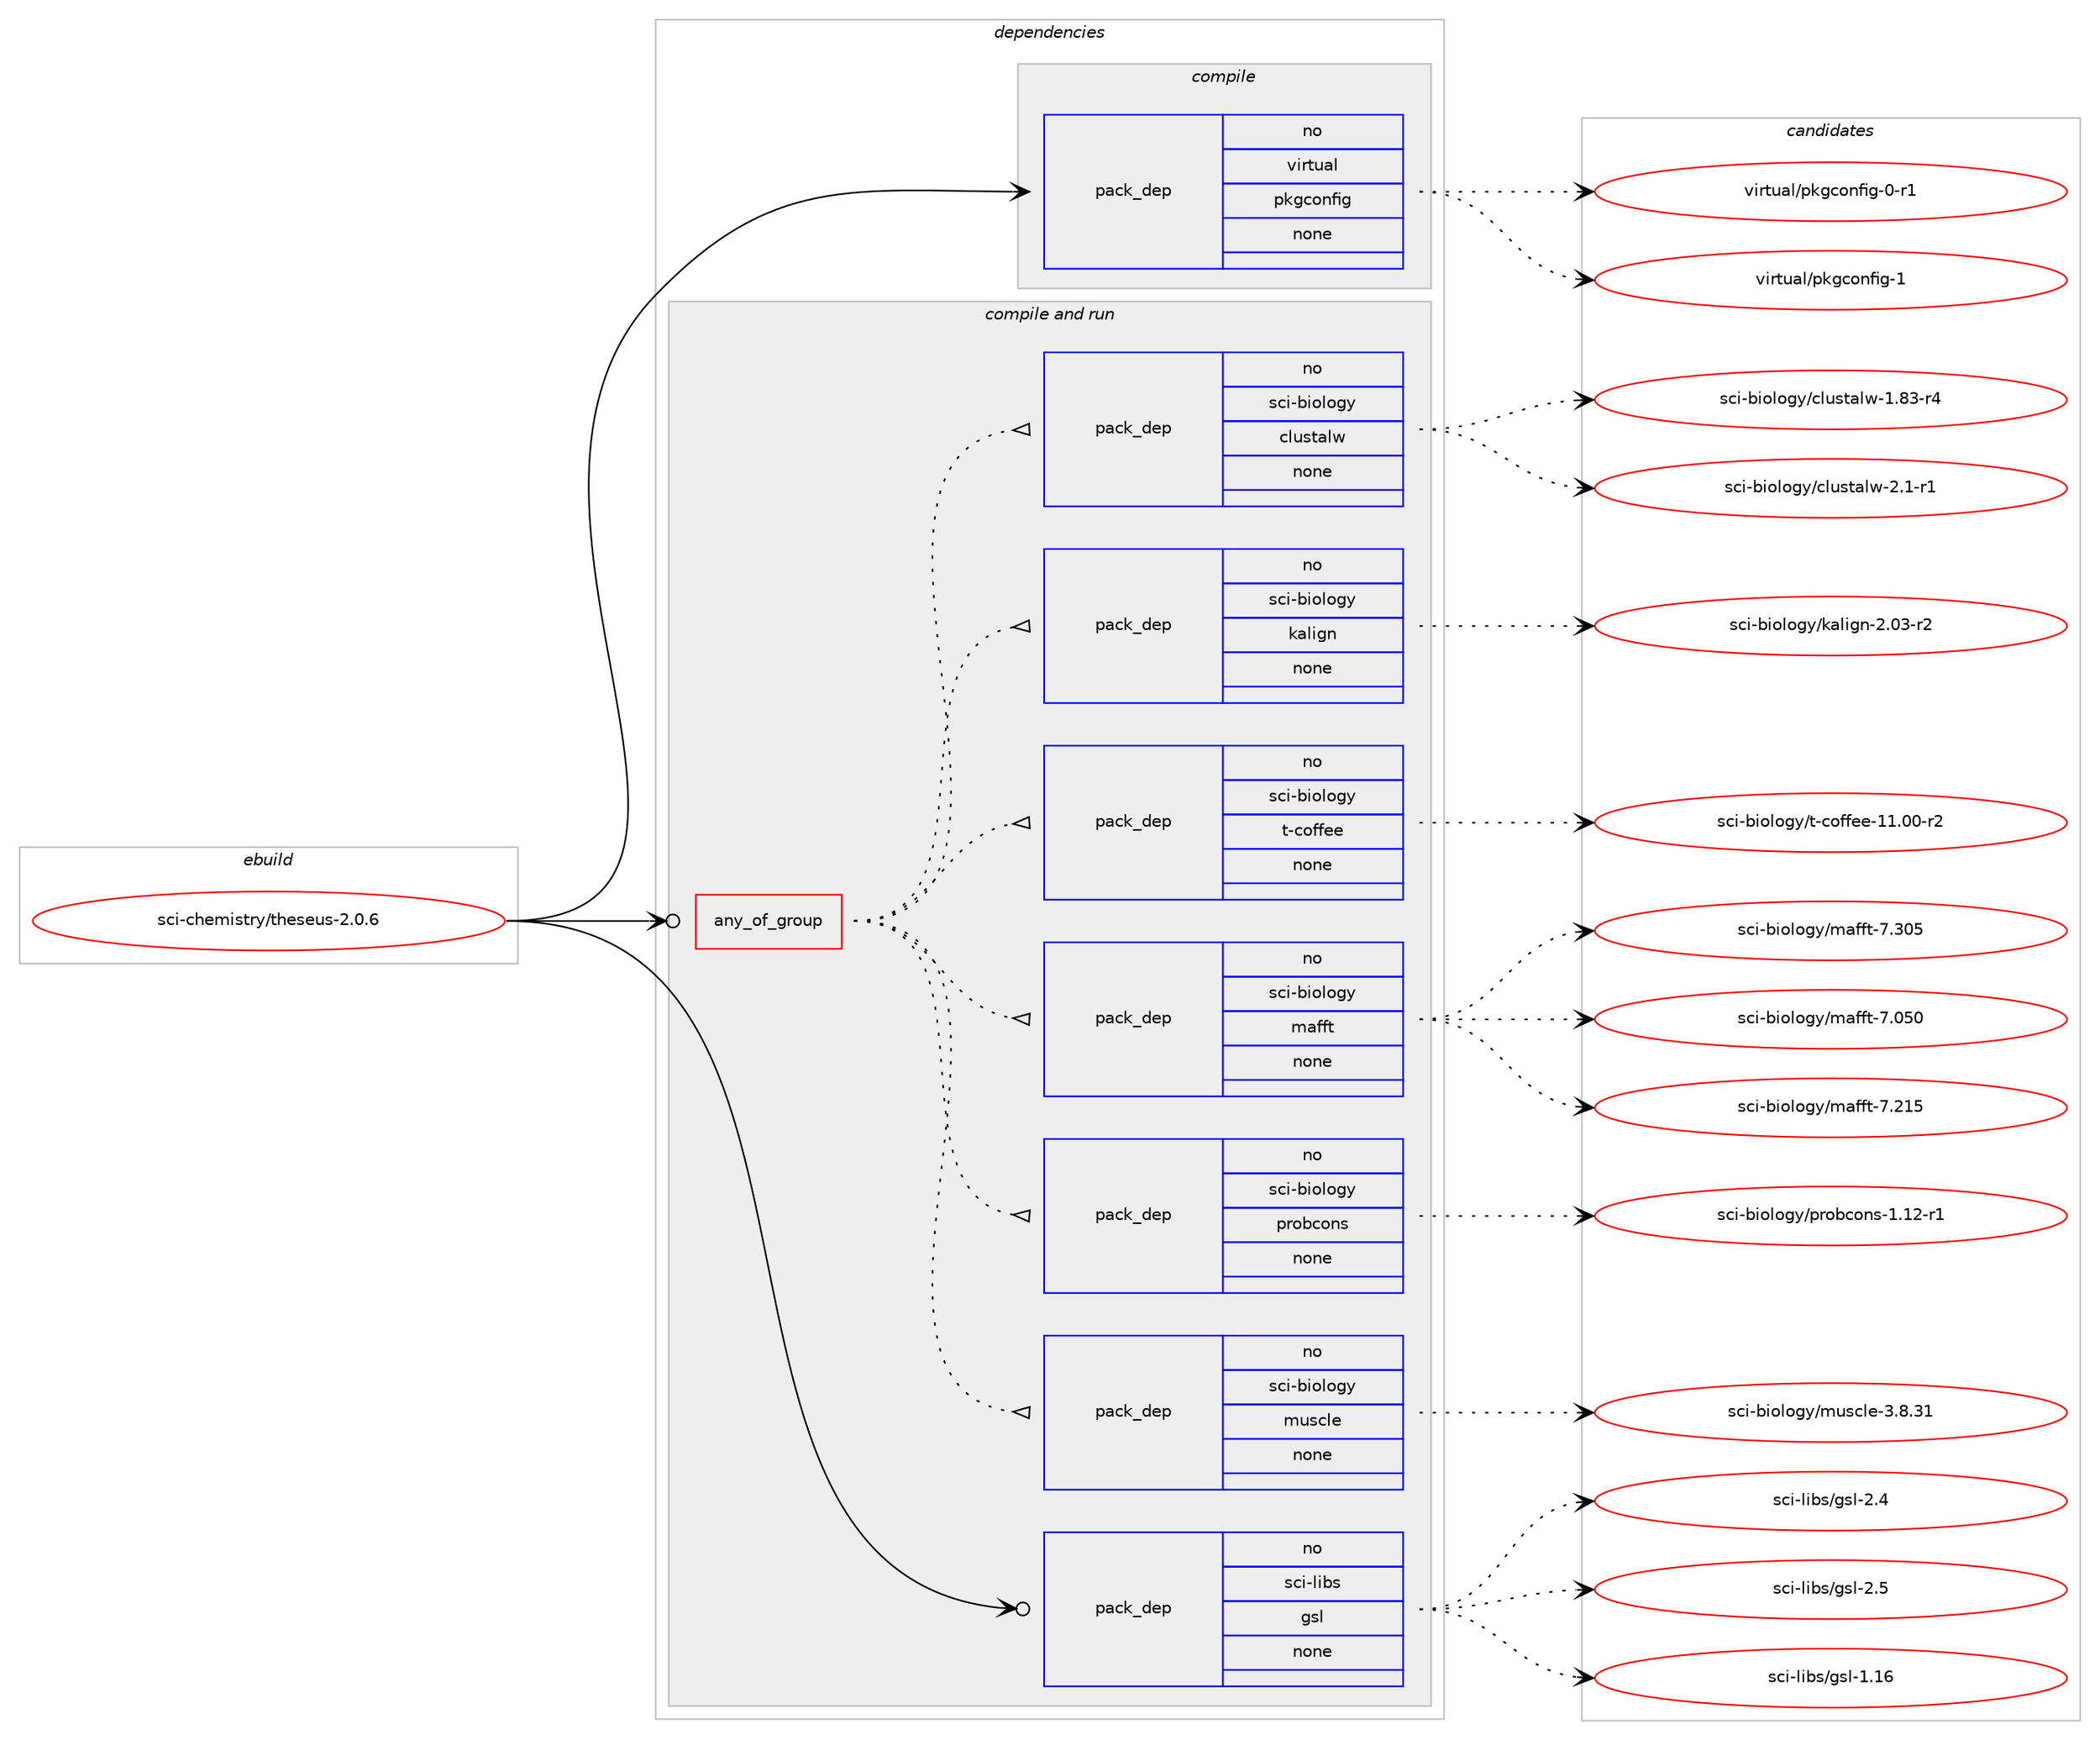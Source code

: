 digraph prolog {

# *************
# Graph options
# *************

newrank=true;
concentrate=true;
compound=true;
graph [rankdir=LR,fontname=Helvetica,fontsize=10,ranksep=1.5];#, ranksep=2.5, nodesep=0.2];
edge  [arrowhead=vee];
node  [fontname=Helvetica,fontsize=10];

# **********
# The ebuild
# **********

subgraph cluster_leftcol {
color=gray;
rank=same;
label=<<i>ebuild</i>>;
id [label="sci-chemistry/theseus-2.0.6", color=red, width=4, href="../sci-chemistry/theseus-2.0.6.svg"];
}

# ****************
# The dependencies
# ****************

subgraph cluster_midcol {
color=gray;
label=<<i>dependencies</i>>;
subgraph cluster_compile {
fillcolor="#eeeeee";
style=filled;
label=<<i>compile</i>>;
subgraph pack1208598 {
dependency1688770 [label=<<TABLE BORDER="0" CELLBORDER="1" CELLSPACING="0" CELLPADDING="4" WIDTH="220"><TR><TD ROWSPAN="6" CELLPADDING="30">pack_dep</TD></TR><TR><TD WIDTH="110">no</TD></TR><TR><TD>virtual</TD></TR><TR><TD>pkgconfig</TD></TR><TR><TD>none</TD></TR><TR><TD></TD></TR></TABLE>>, shape=none, color=blue];
}
id:e -> dependency1688770:w [weight=20,style="solid",arrowhead="vee"];
}
subgraph cluster_compileandrun {
fillcolor="#eeeeee";
style=filled;
label=<<i>compile and run</i>>;
subgraph any26804 {
dependency1688771 [label=<<TABLE BORDER="0" CELLBORDER="1" CELLSPACING="0" CELLPADDING="4"><TR><TD CELLPADDING="10">any_of_group</TD></TR></TABLE>>, shape=none, color=red];subgraph pack1208599 {
dependency1688772 [label=<<TABLE BORDER="0" CELLBORDER="1" CELLSPACING="0" CELLPADDING="4" WIDTH="220"><TR><TD ROWSPAN="6" CELLPADDING="30">pack_dep</TD></TR><TR><TD WIDTH="110">no</TD></TR><TR><TD>sci-biology</TD></TR><TR><TD>muscle</TD></TR><TR><TD>none</TD></TR><TR><TD></TD></TR></TABLE>>, shape=none, color=blue];
}
dependency1688771:e -> dependency1688772:w [weight=20,style="dotted",arrowhead="oinv"];
subgraph pack1208600 {
dependency1688773 [label=<<TABLE BORDER="0" CELLBORDER="1" CELLSPACING="0" CELLPADDING="4" WIDTH="220"><TR><TD ROWSPAN="6" CELLPADDING="30">pack_dep</TD></TR><TR><TD WIDTH="110">no</TD></TR><TR><TD>sci-biology</TD></TR><TR><TD>probcons</TD></TR><TR><TD>none</TD></TR><TR><TD></TD></TR></TABLE>>, shape=none, color=blue];
}
dependency1688771:e -> dependency1688773:w [weight=20,style="dotted",arrowhead="oinv"];
subgraph pack1208601 {
dependency1688774 [label=<<TABLE BORDER="0" CELLBORDER="1" CELLSPACING="0" CELLPADDING="4" WIDTH="220"><TR><TD ROWSPAN="6" CELLPADDING="30">pack_dep</TD></TR><TR><TD WIDTH="110">no</TD></TR><TR><TD>sci-biology</TD></TR><TR><TD>mafft</TD></TR><TR><TD>none</TD></TR><TR><TD></TD></TR></TABLE>>, shape=none, color=blue];
}
dependency1688771:e -> dependency1688774:w [weight=20,style="dotted",arrowhead="oinv"];
subgraph pack1208602 {
dependency1688775 [label=<<TABLE BORDER="0" CELLBORDER="1" CELLSPACING="0" CELLPADDING="4" WIDTH="220"><TR><TD ROWSPAN="6" CELLPADDING="30">pack_dep</TD></TR><TR><TD WIDTH="110">no</TD></TR><TR><TD>sci-biology</TD></TR><TR><TD>t-coffee</TD></TR><TR><TD>none</TD></TR><TR><TD></TD></TR></TABLE>>, shape=none, color=blue];
}
dependency1688771:e -> dependency1688775:w [weight=20,style="dotted",arrowhead="oinv"];
subgraph pack1208603 {
dependency1688776 [label=<<TABLE BORDER="0" CELLBORDER="1" CELLSPACING="0" CELLPADDING="4" WIDTH="220"><TR><TD ROWSPAN="6" CELLPADDING="30">pack_dep</TD></TR><TR><TD WIDTH="110">no</TD></TR><TR><TD>sci-biology</TD></TR><TR><TD>kalign</TD></TR><TR><TD>none</TD></TR><TR><TD></TD></TR></TABLE>>, shape=none, color=blue];
}
dependency1688771:e -> dependency1688776:w [weight=20,style="dotted",arrowhead="oinv"];
subgraph pack1208604 {
dependency1688777 [label=<<TABLE BORDER="0" CELLBORDER="1" CELLSPACING="0" CELLPADDING="4" WIDTH="220"><TR><TD ROWSPAN="6" CELLPADDING="30">pack_dep</TD></TR><TR><TD WIDTH="110">no</TD></TR><TR><TD>sci-biology</TD></TR><TR><TD>clustalw</TD></TR><TR><TD>none</TD></TR><TR><TD></TD></TR></TABLE>>, shape=none, color=blue];
}
dependency1688771:e -> dependency1688777:w [weight=20,style="dotted",arrowhead="oinv"];
}
id:e -> dependency1688771:w [weight=20,style="solid",arrowhead="odotvee"];
subgraph pack1208605 {
dependency1688778 [label=<<TABLE BORDER="0" CELLBORDER="1" CELLSPACING="0" CELLPADDING="4" WIDTH="220"><TR><TD ROWSPAN="6" CELLPADDING="30">pack_dep</TD></TR><TR><TD WIDTH="110">no</TD></TR><TR><TD>sci-libs</TD></TR><TR><TD>gsl</TD></TR><TR><TD>none</TD></TR><TR><TD></TD></TR></TABLE>>, shape=none, color=blue];
}
id:e -> dependency1688778:w [weight=20,style="solid",arrowhead="odotvee"];
}
subgraph cluster_run {
fillcolor="#eeeeee";
style=filled;
label=<<i>run</i>>;
}
}

# **************
# The candidates
# **************

subgraph cluster_choices {
rank=same;
color=gray;
label=<<i>candidates</i>>;

subgraph choice1208598 {
color=black;
nodesep=1;
choice11810511411611797108471121071039911111010210510345484511449 [label="virtual/pkgconfig-0-r1", color=red, width=4,href="../virtual/pkgconfig-0-r1.svg"];
choice1181051141161179710847112107103991111101021051034549 [label="virtual/pkgconfig-1", color=red, width=4,href="../virtual/pkgconfig-1.svg"];
dependency1688770:e -> choice11810511411611797108471121071039911111010210510345484511449:w [style=dotted,weight="100"];
dependency1688770:e -> choice1181051141161179710847112107103991111101021051034549:w [style=dotted,weight="100"];
}
subgraph choice1208599 {
color=black;
nodesep=1;
choice115991054598105111108111103121471091171159910810145514656465149 [label="sci-biology/muscle-3.8.31", color=red, width=4,href="../sci-biology/muscle-3.8.31.svg"];
dependency1688772:e -> choice115991054598105111108111103121471091171159910810145514656465149:w [style=dotted,weight="100"];
}
subgraph choice1208600 {
color=black;
nodesep=1;
choice11599105459810511110811110312147112114111989911111011545494649504511449 [label="sci-biology/probcons-1.12-r1", color=red, width=4,href="../sci-biology/probcons-1.12-r1.svg"];
dependency1688773:e -> choice11599105459810511110811110312147112114111989911111011545494649504511449:w [style=dotted,weight="100"];
}
subgraph choice1208601 {
color=black;
nodesep=1;
choice1159910545981051111081111031214710997102102116455546485348 [label="sci-biology/mafft-7.050", color=red, width=4,href="../sci-biology/mafft-7.050.svg"];
choice1159910545981051111081111031214710997102102116455546504953 [label="sci-biology/mafft-7.215", color=red, width=4,href="../sci-biology/mafft-7.215.svg"];
choice1159910545981051111081111031214710997102102116455546514853 [label="sci-biology/mafft-7.305", color=red, width=4,href="../sci-biology/mafft-7.305.svg"];
dependency1688774:e -> choice1159910545981051111081111031214710997102102116455546485348:w [style=dotted,weight="100"];
dependency1688774:e -> choice1159910545981051111081111031214710997102102116455546504953:w [style=dotted,weight="100"];
dependency1688774:e -> choice1159910545981051111081111031214710997102102116455546514853:w [style=dotted,weight="100"];
}
subgraph choice1208602 {
color=black;
nodesep=1;
choice1159910545981051111081111031214711645991111021021011014549494648484511450 [label="sci-biology/t-coffee-11.00-r2", color=red, width=4,href="../sci-biology/t-coffee-11.00-r2.svg"];
dependency1688775:e -> choice1159910545981051111081111031214711645991111021021011014549494648484511450:w [style=dotted,weight="100"];
}
subgraph choice1208603 {
color=black;
nodesep=1;
choice115991054598105111108111103121471079710810510311045504648514511450 [label="sci-biology/kalign-2.03-r2", color=red, width=4,href="../sci-biology/kalign-2.03-r2.svg"];
dependency1688776:e -> choice115991054598105111108111103121471079710810510311045504648514511450:w [style=dotted,weight="100"];
}
subgraph choice1208604 {
color=black;
nodesep=1;
choice11599105459810511110811110312147991081171151169710811945494656514511452 [label="sci-biology/clustalw-1.83-r4", color=red, width=4,href="../sci-biology/clustalw-1.83-r4.svg"];
choice115991054598105111108111103121479910811711511697108119455046494511449 [label="sci-biology/clustalw-2.1-r1", color=red, width=4,href="../sci-biology/clustalw-2.1-r1.svg"];
dependency1688777:e -> choice11599105459810511110811110312147991081171151169710811945494656514511452:w [style=dotted,weight="100"];
dependency1688777:e -> choice115991054598105111108111103121479910811711511697108119455046494511449:w [style=dotted,weight="100"];
}
subgraph choice1208605 {
color=black;
nodesep=1;
choice115991054510810598115471031151084549464954 [label="sci-libs/gsl-1.16", color=red, width=4,href="../sci-libs/gsl-1.16.svg"];
choice1159910545108105981154710311510845504652 [label="sci-libs/gsl-2.4", color=red, width=4,href="../sci-libs/gsl-2.4.svg"];
choice1159910545108105981154710311510845504653 [label="sci-libs/gsl-2.5", color=red, width=4,href="../sci-libs/gsl-2.5.svg"];
dependency1688778:e -> choice115991054510810598115471031151084549464954:w [style=dotted,weight="100"];
dependency1688778:e -> choice1159910545108105981154710311510845504652:w [style=dotted,weight="100"];
dependency1688778:e -> choice1159910545108105981154710311510845504653:w [style=dotted,weight="100"];
}
}

}
